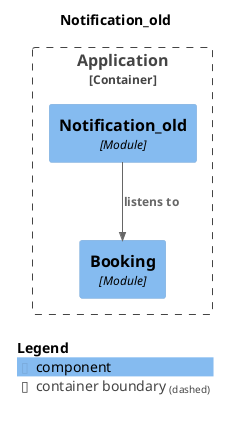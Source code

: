 @startuml
set separator none
title Notification_old

top to bottom direction

!include <C4/C4>
!include <C4/C4_Context>
!include <C4/C4_Component>

Container_Boundary("Application.Application_boundary", "Application", $tags="") {
  Component(Application.Application.Notification_old, "Notification_old", $techn="Module", $descr="", $tags="", $link="")
  Component(Application.Application.Booking, "Booking", $techn="Module", $descr="", $tags="", $link="")
}

Rel(Application.Application.Notification_old, Application.Application.Booking, "listens to", $techn="", $tags="", $link="")

SHOW_LEGEND(true)
@enduml